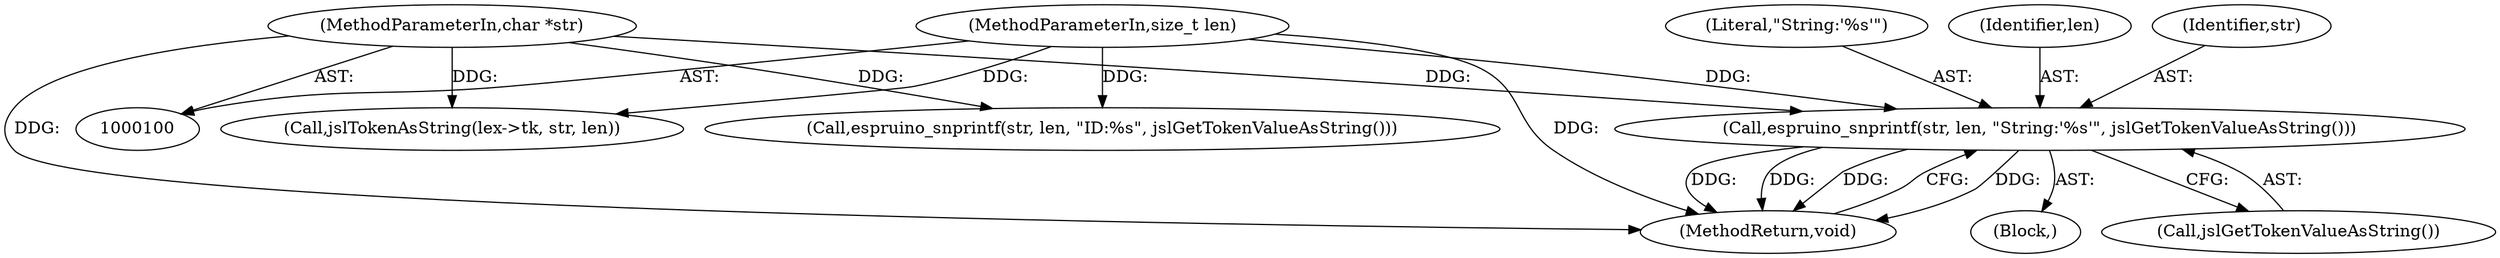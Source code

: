 digraph "0_Espruino_0a7619875bf79877907205f6bee08465b89ff10b@pointer" {
"1000124" [label="(Call,espruino_snprintf(str, len, \"String:'%s'\", jslGetTokenValueAsString()))"];
"1000101" [label="(MethodParameterIn,char *str)"];
"1000102" [label="(MethodParameterIn,size_t len)"];
"1000128" [label="(Call,jslGetTokenValueAsString())"];
"1000111" [label="(Call,espruino_snprintf(str, len, \"ID:%s\", jslGetTokenValueAsString()))"];
"1000127" [label="(Literal,\"String:'%s'\")"];
"1000102" [label="(MethodParameterIn,size_t len)"];
"1000136" [label="(MethodReturn,void)"];
"1000126" [label="(Identifier,len)"];
"1000125" [label="(Identifier,str)"];
"1000124" [label="(Call,espruino_snprintf(str, len, \"String:'%s'\", jslGetTokenValueAsString()))"];
"1000130" [label="(Call,jslTokenAsString(lex->tk, str, len))"];
"1000123" [label="(Block,)"];
"1000101" [label="(MethodParameterIn,char *str)"];
"1000124" -> "1000123"  [label="AST: "];
"1000124" -> "1000128"  [label="CFG: "];
"1000125" -> "1000124"  [label="AST: "];
"1000126" -> "1000124"  [label="AST: "];
"1000127" -> "1000124"  [label="AST: "];
"1000128" -> "1000124"  [label="AST: "];
"1000136" -> "1000124"  [label="CFG: "];
"1000124" -> "1000136"  [label="DDG: "];
"1000124" -> "1000136"  [label="DDG: "];
"1000124" -> "1000136"  [label="DDG: "];
"1000124" -> "1000136"  [label="DDG: "];
"1000101" -> "1000124"  [label="DDG: "];
"1000102" -> "1000124"  [label="DDG: "];
"1000101" -> "1000100"  [label="AST: "];
"1000101" -> "1000136"  [label="DDG: "];
"1000101" -> "1000111"  [label="DDG: "];
"1000101" -> "1000130"  [label="DDG: "];
"1000102" -> "1000100"  [label="AST: "];
"1000102" -> "1000136"  [label="DDG: "];
"1000102" -> "1000111"  [label="DDG: "];
"1000102" -> "1000130"  [label="DDG: "];
}

